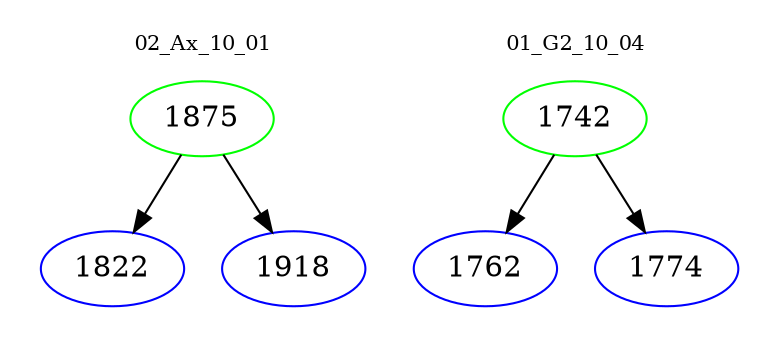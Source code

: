 digraph{
subgraph cluster_0 {
color = white
label = "02_Ax_10_01";
fontsize=10;
T0_1875 [label="1875", color="green"]
T0_1875 -> T0_1822 [color="black"]
T0_1822 [label="1822", color="blue"]
T0_1875 -> T0_1918 [color="black"]
T0_1918 [label="1918", color="blue"]
}
subgraph cluster_1 {
color = white
label = "01_G2_10_04";
fontsize=10;
T1_1742 [label="1742", color="green"]
T1_1742 -> T1_1762 [color="black"]
T1_1762 [label="1762", color="blue"]
T1_1742 -> T1_1774 [color="black"]
T1_1774 [label="1774", color="blue"]
}
}
